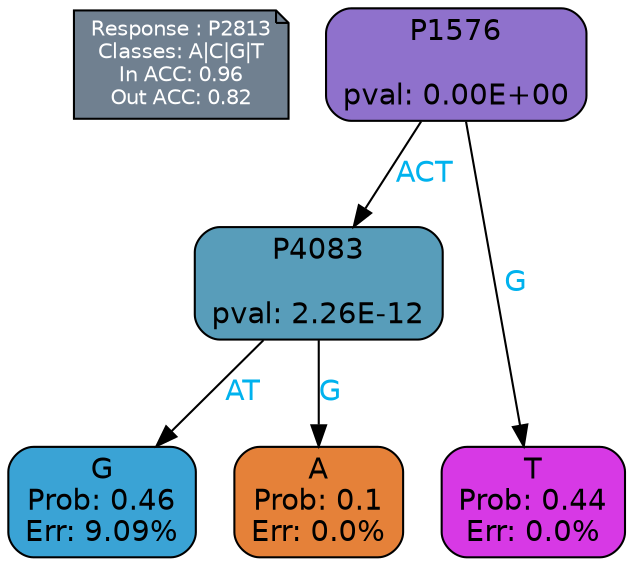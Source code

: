 digraph Tree {
node [shape=box, style="filled, rounded", color="black", fontname=helvetica] ;
graph [ranksep=equally, splines=polylines, bgcolor=transparent, dpi=600] ;
edge [fontname=helvetica] ;
LEGEND [label="Response : P2813
Classes: A|C|G|T
In ACC: 0.96
Out ACC: 0.82
",shape=note,align=left,style=filled,fillcolor="slategray",fontcolor="white",fontsize=10];1 [label="P1576

pval: 0.00E+00", fillcolor="#8f71cc"] ;
2 [label="P4083

pval: 2.26E-12", fillcolor="#589dba"] ;
3 [label="G
Prob: 0.46
Err: 9.09%", fillcolor="#3aa3d5"] ;
4 [label="A
Prob: 0.1
Err: 0.0%", fillcolor="#e58139"] ;
5 [label="T
Prob: 0.44
Err: 0.0%", fillcolor="#d739e5"] ;
1 -> 2 [label="ACT",fontcolor=deepskyblue2] ;
1 -> 5 [label="G",fontcolor=deepskyblue2] ;
2 -> 3 [label="AT",fontcolor=deepskyblue2] ;
2 -> 4 [label="G",fontcolor=deepskyblue2] ;
{rank = same; 3;4;5;}{rank = same; LEGEND;1;}}